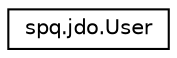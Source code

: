 digraph "Graphical Class Hierarchy"
{
 // LATEX_PDF_SIZE
  edge [fontname="Helvetica",fontsize="10",labelfontname="Helvetica",labelfontsize="10"];
  node [fontname="Helvetica",fontsize="10",shape=record];
  rankdir="LR";
  Node0 [label="spq.jdo.User",height=0.2,width=0.4,color="black", fillcolor="white", style="filled",URL="$classspq_1_1jdo_1_1_user.html",tooltip=" "];
}
